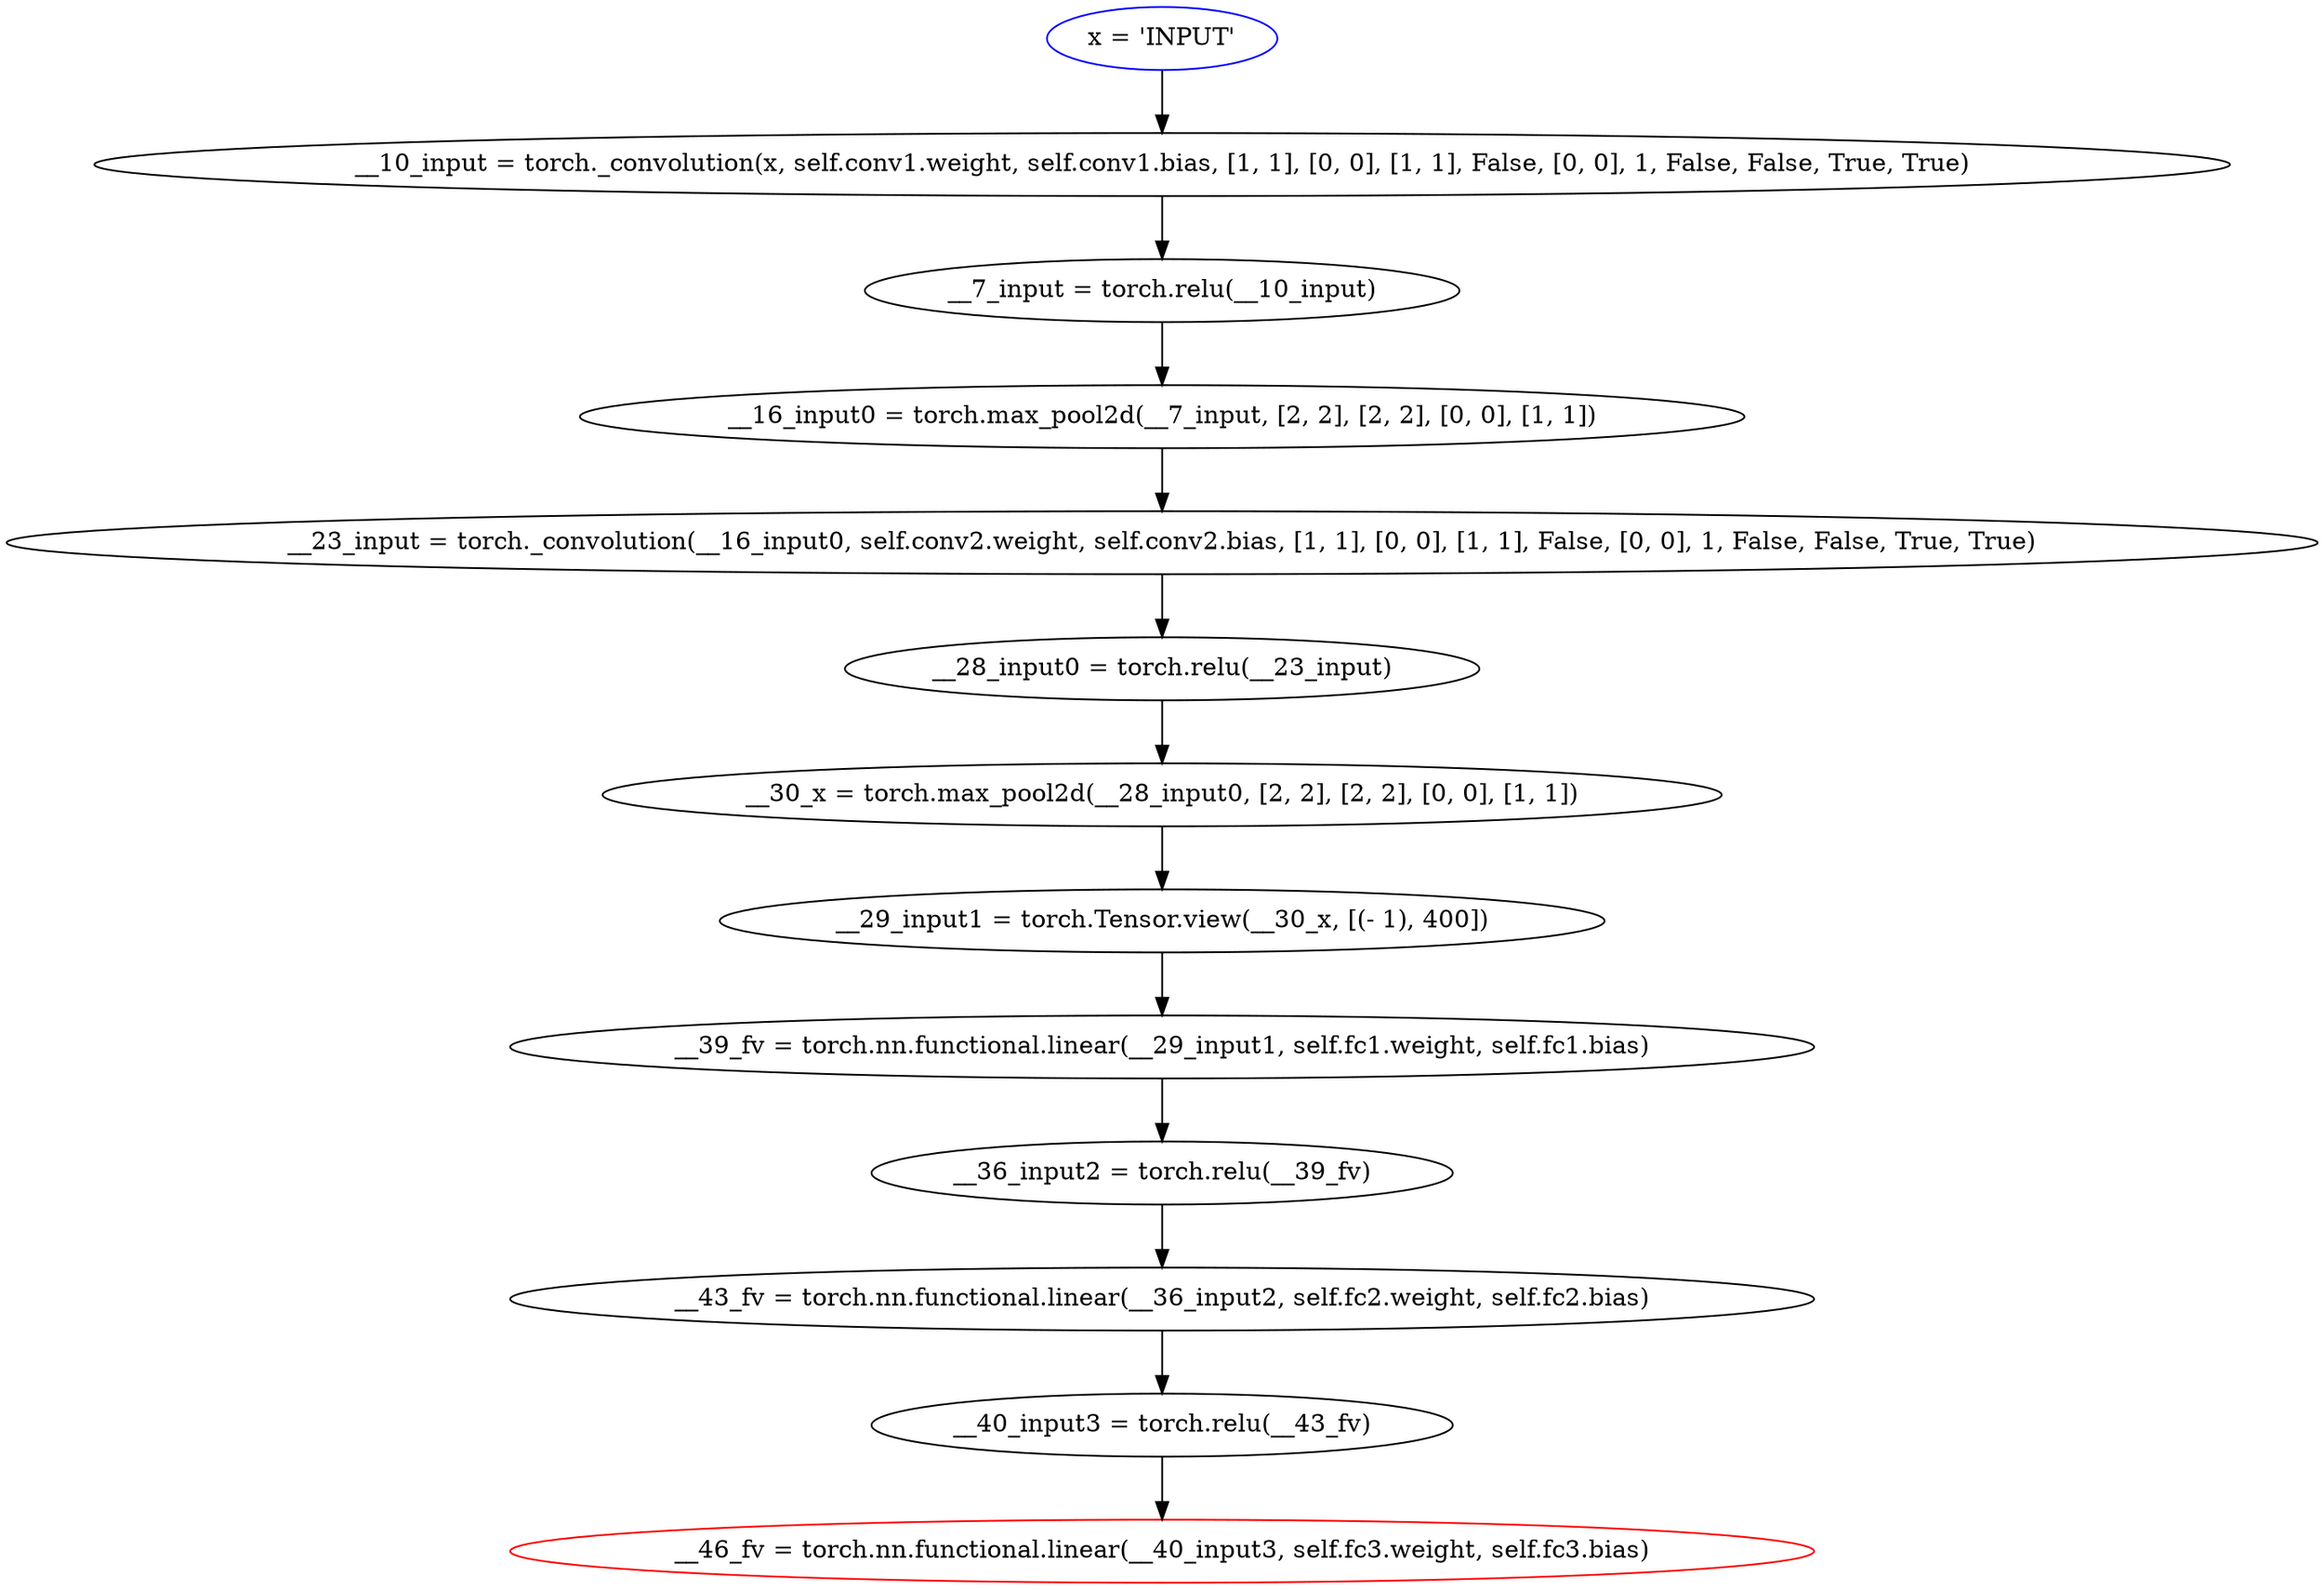 // D_graph = forward graph
digraph Simple_CNN_D_graph {
	x [label="x = 'INPUT'" color=blue]
	__10_input [label="__10_input = torch._convolution(x, self.conv1.weight, self.conv1.bias, [1, 1], [0, 0], [1, 1], False, [0, 0], 1, False, False, True, True)"]
	__7_input [label="__7_input = torch.relu(__10_input)"]
	__16_input0 [label="__16_input0 = torch.max_pool2d(__7_input, [2, 2], [2, 2], [0, 0], [1, 1])"]
	__23_input [label="__23_input = torch._convolution(__16_input0, self.conv2.weight, self.conv2.bias, [1, 1], [0, 0], [1, 1], False, [0, 0], 1, False, False, True, True)"]
	__28_input0 [label="__28_input0 = torch.relu(__23_input)"]
	__30_x [label="__30_x = torch.max_pool2d(__28_input0, [2, 2], [2, 2], [0, 0], [1, 1])"]
	__29_input1 [label="__29_input1 = torch.Tensor.view(__30_x, [(- 1), 400])"]
	__39_fv [label="__39_fv = torch.nn.functional.linear(__29_input1, self.fc1.weight, self.fc1.bias)"]
	__36_input2 [label="__36_input2 = torch.relu(__39_fv)"]
	__43_fv [label="__43_fv = torch.nn.functional.linear(__36_input2, self.fc2.weight, self.fc2.bias)"]
	__40_input3 [label="__40_input3 = torch.relu(__43_fv)"]
	__46_fv [label="__46_fv = torch.nn.functional.linear(__40_input3, self.fc3.weight, self.fc3.bias)" color=red]
	x -> __10_input
	__10_input -> __7_input
	__7_input -> __16_input0
	__16_input0 -> __23_input
	__23_input -> __28_input0
	__28_input0 -> __30_x
	__30_x -> __29_input1
	__29_input1 -> __39_fv
	__39_fv -> __36_input2
	__36_input2 -> __43_fv
	__43_fv -> __40_input3
	__40_input3 -> __46_fv
}
